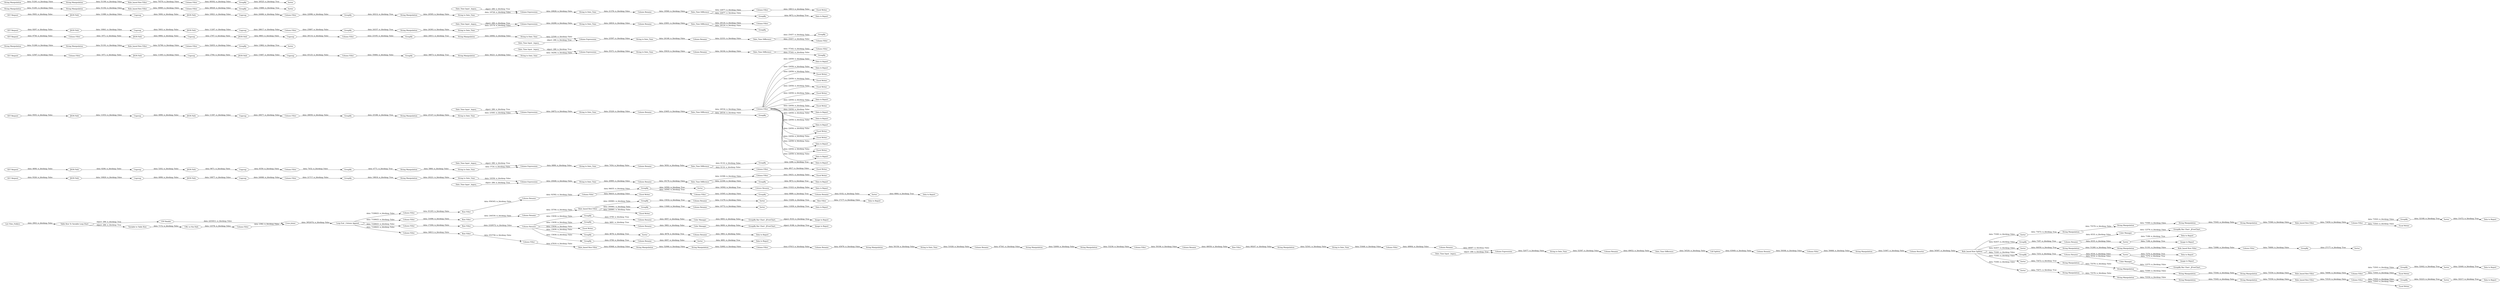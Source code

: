 digraph {
	"-3179005437264135455_816" [label="Column Filter"]
	"-805859090181886726_804" [label="Column Expressions"]
	"9153968794849444861_827" [label="Column Rename"]
	"9153968794849444861_825" [label="GroupBy Bar Chart _JFreeChart_"]
	"-428158609690193753_801" [label="String to Date_Time"]
	"7354953492364409103_998" [label="Column Rename"]
	"1527064803949849344_808" [label="Column Rename"]
	"5707113149951352189_805" [label="Column Filter"]
	"-2340364253656551529_16" [label="String to Date_Time"]
	"-3179005437264135455_832" [label="Column Filter"]
	"-3948419312734437832_813" [label="GET Request"]
	"7354953492364409103_933" [label=GroupBy]
	"-428158609690193753_808" [label="Column Rename"]
	"7236741217189747435_814" [label=GroupBy]
	"-2340364253656551529_19" [label="String Manipulation"]
	"5707113149951352189_814" [label=GroupBy]
	"-3948419312734437832_801" [label="String to Date_Time"]
	"1527064803949849344_804" [label="Column Expressions"]
	"5573379888513085606_800" [label=Ungroup]
	"-3948419312734437832_807" [label="String to Date_Time"]
	"7354953492364409103_984" [label="CSV Reader"]
	"7354953492364409103_853" [label="Column Filter"]
	"7354953492364409103_921" [label="Column Filter"]
	"7354953492364409103_751" [label="Column Rename"]
	"5707113149951352189_802" [label="String Manipulation"]
	"-428158609690193753_804" [label="Column Expressions"]
	"9153968794849444861_824" [label="Color Manager"]
	"7354953492364409103_874" [label="Data to Report"]
	"7354953492364409103_887" [label="Data to Report"]
	"5573379888513085606_807" [label="String to Date_Time"]
	"7354953492364409103_774" [label=Sorter]
	"7354953492364409103_750" [label="Cell Splitter"]
	"7354953492364409103_996" [label="Column Rename"]
	"7354953492364409103_960" [label=GroupBy]
	"7354953492364409103_994" [label="Row Filter"]
	"-2340364253656551529_23" [label="Column Filter"]
	"7354953492364409103_908" [label="Column Filter"]
	"5573379888513085606_808" [label="Column Rename"]
	"7354953492364409103_945" [label=Sorter]
	"5573379888513085606_803" [label="Date_Time Input _legacy_"]
	"7354953492364409103_779" [label="String Manipulation"]
	"7354953492364409103_848" [label="Excel Writer"]
	"1527064803949849344_809" [label="JSON Path"]
	"7354953492364409103_31" [label=GroupBy]
	"7354953492364409103_943" [label=GroupBy]
	"7354953492364409103_990" [label="Row Filter"]
	"1527064803949849344_811" [label="Column Filter"]
	"5573379888513085606_806" [label=Ungroup]
	"7354953492364409103_964" [label="Data to Report"]
	"5707113149951352189_807" [label="String to Date_Time"]
	"7354953492364409103_929" [label="Column Filter"]
	"-2340364253656551529_22" [label="Row Filter"]
	"-805859090181886726_802" [label="String Manipulation"]
	"5707113149951352189_806" [label=Ungroup]
	"7354953492364409103_778" [label="String Manipulation"]
	"1527064803949849344_800" [label=Ungroup]
	"-3948419312734437832_800" [label=Ungroup]
	"7354953492364409103_988" [label="Column Filter"]
	"-2340364253656551529_13" [label="Column Rename"]
	"-3179005437264135455_776" [label="String Manipulation"]
	"5707113149951352189_809" [label="JSON Path"]
	"-3179005437264135455_837" [label="Rule_based Row Filter"]
	"5573379888513085606_812" [label="JSON Path"]
	"-3179005437264135455_846" [label="String Manipulation"]
	"7236741217189747435_809" [label="JSON Path"]
	"7354953492364409103_922" [label=GroupBy]
	"-805859090181886726_812" [label="JSON Path"]
	"7354953492364409103_942" [label="Column Filter"]
	"5707113149951352189_804" [label="Column Expressions"]
	"1569261368859413101_825" [label="GroupBy Bar Chart _JFreeChart_"]
	"7354953492364409103_968" [label="Column Rename"]
	"7354953492364409103_944" [label="Column Rename"]
	"5573379888513085606_813" [label="GET Request"]
	"7354953492364409103_816" [label="Column Filter"]
	"-428158609690193753_803" [label="Date_Time Input _legacy_"]
	"7354953492364409103_878" [label="Excel Writer"]
	"7354953492364409103_829" [label=GroupBy]
	"-2340364253656551529_17" [label="Column Rename"]
	"-3179005437264135455_889" [label="Column Filter"]
	"7354953492364409103_925" [label="Data to Report"]
	"1527064803949849344_802" [label="String Manipulation"]
	"1527064803949849344_806" [label=Ungroup]
	"1569261368859413101_880" [label=Sorter]
	"-3179005437264135455_885" [label="Date_Time Difference"]
	"-2340364253656551529_7" [label="String Manipulation"]
	"7354953492364409103_989" [label="Column Filter"]
	"9153968794849444861_826" [label=GroupBy]
	"7354953492364409103_836" [label="Excel Writer"]
	"7354953492364409103_937" [label="String Manipulation"]
	"7354953492364409103_743" [label="GroupBy Bar Chart _JFreeChart_"]
	"7354953492364409103_951" [label=Sorter]
	"7354953492364409103_741" [label=GroupBy]
	"5573379888513085606_811" [label="Column Filter"]
	"7354953492364409103_917" [label="Excel Writer"]
	"-3179005437264135455_852" [label="String Manipulation"]
	"7354953492364409103_975" [label="Image to Report"]
	"-805859090181886726_814" [label=GroupBy]
	"-3179005437264135455_844" [label=Sorter]
	"5573379888513085606_809" [label="JSON Path"]
	"7236741217189747435_812" [label="JSON Path"]
	"-3179005437264135455_849" [label=Sorter]
	"7354953492364409103_8" [label="Variable to Table Row"]
	"-3179005437264135455_831" [label="Rule_based Row Filter"]
	"7354953492364409103_11" [label="Cross Joiner"]
	"7354953492364409103_810" [label="Date_Time Difference"]
	"7354953492364409103_913" [label=Sorter]
	"-3179005437264135455_810" [label="Date_Time Difference"]
	"7354953492364409103_961" [label="Column Rename"]
	"-428158609690193753_807" [label="String to Date_Time"]
	"7236741217189747435_813" [label="GET Request"]
	"7354953492364409103_948" [label="Column Filter"]
	"-2240095359859578702_808" [label="Column Rename"]
	"7354953492364409103_952" [label="Column Rename"]
	"-3948419312734437832_802" [label="String Manipulation"]
	"-805859090181886726_806" [label=Ungroup]
	"7354953492364409103_10" [label="Column Filter"]
	"-3948419312734437832_811" [label="Column Filter"]
	"1569261368859413101_824" [label="Color Manager"]
	"-428158609690193753_802" [label="String Manipulation"]
	"5707113149951352189_813" [label="GET Request"]
	"7354953492364409103_879" [label="Data to Report"]
	"5707113149951352189_812" [label="JSON Path"]
	"7354953492364409103_993" [label="Row Filter"]
	"-428158609690193753_813" [label="GET Request"]
	"7354953492364409103_830" [label="Excel Writer"]
	"7354953492364409103_916" [label="String Manipulation"]
	"7354953492364409103_954" [label="Excel Writer"]
	"5707113149951352189_801" [label="String to Date_Time"]
	"7354953492364409103_775" [label=Sorter]
	"7354953492364409103_935" [label="Data to Report"]
	"7354953492364409103_3" [label="Column Filter"]
	"7354953492364409103_752" [label="Column Filter"]
	"7354953492364409103_958" [label="Data to Report"]
	"7354953492364409103_927" [label="Date_Time Difference"]
	"-3179005437264135455_884" [label="Column Filter"]
	"-3179005437264135455_896" [label="Column Filter"]
	"-2240095359859578702_804" [label="Column Expressions"]
	"-3179005437264135455_829" [label=GroupBy]
	"-428158609690193753_812" [label="JSON Path"]
	"7354953492364409103_953" [label="Data to Report"]
	"7354953492364409103_979" [label="Excel Writer"]
	"-3948419312734437832_809" [label="JSON Path"]
	"7354953492364409103_985" [label="Loop End _Column Append_"]
	"-3179005437264135455_839" [label="String Manipulation"]
	"7354953492364409103_963" [label="Row Filter"]
	"1527064803949849344_812" [label="JSON Path"]
	"7354953492364409103_869" [label="Image to Report"]
	"7354953492364409103_902" [label="Data to Report"]
	"7354953492364409103_992" [label="Row Filter"]
	"-3179005437264135455_876" [label=GroupBy]
	"7354953492364409103_769" [label="Column Resorter"]
	"5707113149951352189_811" [label="Column Filter"]
	"7236741217189747435_808" [label="Column Rename"]
	"-805859090181886726_813" [label="GET Request"]
	"7354953492364409103_873" [label="Data to Report"]
	"-3179005437264135455_845" [label=Sorter]
	"7354953492364409103_901" [label="Excel Writer"]
	"7354953492364409103_910" [label="String Manipulation"]
	"7354953492364409103_34" [label="Rule_based Row Filter"]
	"1527064803949849344_814" [label=GroupBy]
	"7354953492364409103_768" [label="String Manipulation"]
	"-805859090181886726_807" [label="String to Date_Time"]
	"7354953492364409103_965" [label=Sorter]
	"-2340364253656551529_12" [label="String to Date_Time"]
	"-3179005437264135455_890" [label="Date_Time Difference"]
	"-428158609690193753_800" [label=Ungroup]
	"7354953492364409103_739" [label="Color Manager"]
	"7354953492364409103_966" [label="Column Rename"]
	"7354953492364409103_895" [label="Excel Writer"]
	"7236741217189747435_802" [label="String Manipulation"]
	"-3179005437264135455_850" [label="Rule_based Row Filter"]
	"-3179005437264135455_835" [label=GroupBy]
	"-3948419312734437832_808" [label="Column Rename"]
	"9153968794849444861_880" [label=Sorter]
	"7354953492364409103_931" [label=GroupBy]
	"7236741217189747435_806" [label=Ungroup]
	"-428158609690193753_811" [label="Column Filter"]
	"7354953492364409103_882" [label="Data to Report"]
	"-805859090181886726_801" [label="String to Date_Time"]
	"-3948419312734437832_814" [label=GroupBy]
	"7354953492364409103_967" [label="Column Rename"]
	"-428158609690193753_806" [label=Ungroup]
	"7236741217189747435_804" [label="Column Expressions"]
	"7354953492364409103_740" [label="GroupBy Bar Chart _JFreeChart_"]
	"7354953492364409103_915" [label="String Manipulation"]
	"7354953492364409103_997" [label="Column Rename"]
	"7236741217189747435_801" [label="String to Date_Time"]
	"-3179005437264135455_843" [label=Sorter]
	"-2340364253656551529_15" [label="Column Rename"]
	"7236741217189747435_807" [label="String to Date_Time"]
	"7236741217189747435_803" [label="Date_Time Input _legacy_"]
	"5573379888513085606_804" [label="Column Expressions"]
	"7354953492364409103_894" [label="Data to Report"]
	"7354953492364409103_907" [label="String Manipulation"]
	"7354953492364409103_899" [label="Data to Report"]
	"-3179005437264135455_838" [label="Column Filter"]
	"-3179005437264135455_892" [label=GroupBy]
	"7354953492364409103_32" [label=GroupBy]
	"7354953492364409103_918" [label="Excel Writer"]
	"7354953492364409103_6" [label="Table Row To Variable Loop Start"]
	"5707113149951352189_800" [label=Ungroup]
	"1569261368859413101_826" [label=GroupBy]
	"-2340364253656551529_18" [label="Column Filter"]
	"-2340364253656551529_21" [label="String Manipulation"]
	"7354953492364409103_872" [label="Data to Report"]
	"7354953492364409103_742" [label="Color Manager"]
	"7354953492364409103_35" [label=GroupBy]
	"7354953492364409103_9" [label="URL to File Path"]
	"7354953492364409103_930" [label="String Manipulation"]
	"7354953492364409103_974" [label="Excel Writer"]
	"5707113149951352189_808" [label="Column Rename"]
	"7236741217189747435_800" [label=Ungroup]
	"7354953492364409103_776" [label="String Manipulation"]
	"7354953492364409103_926" [label="Column Filter"]
	"5573379888513085606_814" [label=GroupBy]
	"7354953492364409103_934" [label=Sorter]
	"7354953492364409103_912" [label=GroupBy]
	"1527064803949849344_803" [label="Date_Time Input _legacy_"]
	"7354953492364409103_971" [label=Sorter]
	"7354953492364409103_950" [label="Data to Report"]
	"7354953492364409103_969" [label="Column Rename"]
	"-2340364253656551529_6" [label="String Manipulation"]
	"7354953492364409103_842" [label="Excel Writer"]
	"7354953492364409103_914" [label="Data to Report"]
	"7354953492364409103_924" [label="String Manipulation"]
	"-805859090181886726_809" [label="JSON Path"]
	"7354953492364409103_888" [label="Excel Writer"]
	"-428158609690193753_814" [label=GroupBy]
	"7354953492364409103_843" [label=Sorter]
	"-3948419312734437832_804" [label="Column Expressions"]
	"-3179005437264135455_834" [label="String Manipulation"]
	"7354953492364409103_919" [label="Data to Report"]
	"7354953492364409103_976" [label="Data to Report"]
	"-805859090181886726_811" [label="Column Filter"]
	"-428158609690193753_809" [label="JSON Path"]
	"-805859090181886726_800" [label=Ungroup]
	"-3179005437264135455_886" [label=GroupBy]
	"7354953492364409103_995" [label="Column Filter"]
	"7354953492364409103_875" [label="Data to Report"]
	"7354953492364409103_803" [label="Date_Time Input _legacy_"]
	"7354953492364409103_957" [label=Sorter]
	"-3179005437264135455_847" [label=GroupBy]
	"7354953492364409103_773" [label="Rule_based Row Splitter"]
	"7354953492364409103_936" [label="String Manipulation"]
	"7354953492364409103_962" [label=Sorter]
	"-805859090181886726_803" [label="Date_Time Input _legacy_"]
	"-2340364253656551529_11" [label="Column Rename"]
	"-3179005437264135455_833" [label="String Manipulation"]
	"7354953492364409103_977" [label="Image to Report"]
	"7354953492364409103_939" [label=Sorter]
	"1527064803949849344_807" [label="String to Date_Time"]
	"-3179005437264135455_777" [label="String Manipulation"]
	"7354953492364409103_938" [label="Excel Writer"]
	"-2340364253656551529_2" [label="Rule_based Row Filter"]
	"-3179005437264135455_851" [label="Column Filter"]
	"7354953492364409103_777" [label="String Manipulation"]
	"-3948419312734437832_803" [label="Date_Time Input _legacy_"]
	"7354953492364409103_883" [label="Excel Writer"]
	"1569261368859413101_827" [label="Column Rename"]
	"-3948419312734437832_812" [label="JSON Path"]
	"7354953492364409103_815" [label="Rule_based Row Filter"]
	"-3179005437264135455_897" [label="Date_Time Difference"]
	"-3179005437264135455_891" [label=GroupBy]
	"5707113149951352189_803" [label="Date_Time Input _legacy_"]
	"-3179005437264135455_815" [label="Rule_based Row Filter"]
	"7354953492364409103_928" [label="Rule_based Row Filter"]
	"7354953492364409103_877" [label="Data to Report"]
	"7236741217189747435_811" [label="Column Filter"]
	"-805859090181886726_808" [label="Column Rename"]
	"7354953492364409103_986" [label="Column Filter"]
	"-3179005437264135455_840" [label="String Manipulation"]
	"7354953492364409103_5" [label="List Files_Folders"]
	"-3179005437264135455_853" [label="Column Filter"]
	"7354953492364409103_900" [label="Excel Writer"]
	"7354953492364409103_904" [label="Data to Report"]
	"7354953492364409103_956" [label="Column Rename"]
	"7354953492364409103_970" [label=GroupBy]
	"7354953492364409103_923" [label="Excel Writer"]
	"-3179005437264135455_841" [label=GroupBy]
	"7354953492364409103_978" [label="Data to Report"]
	"7354953492364409103_906" [label=Sorter]
	"5573379888513085606_802" [label="String Manipulation"]
	"7354953492364409103_909" [label="Date_Time Difference"]
	"-3948419312734437832_805" [label="Column Filter"]
	"5573379888513085606_801" [label="String to Date_Time"]
	"7354953492364409103_905" [label="Image to Report"]
	"-2340364253656551529_20" [label="String Manipulation"]
	"7354953492364409103_24" [label="Date_Time Difference"]
	"-2240095359859578702_807" [label="String to Date_Time"]
	"1527064803949849344_813" [label="GET Request"]
	"7354953492364409103_876" [label=GroupBy]
	"-2340364253656551529_9" [label="String Manipulation"]
	"-3948419312734437832_806" [label=Ungroup]
	"7354953492364409103_920" [label="Rule_based Row Filter"]
	"-2340364253656551529_14" [label="Column Filter"]
	"7354953492364409103_949" [label=GroupBy]
	"1527064803949849344_801" [label="String to Date_Time"]
	"-428158609690193753_811" -> "-428158609690193753_814" [label="data: 7432; is_blocking: False"]
	"7236741217189747435_812" -> "7236741217189747435_806" [label="data: 10841; is_blocking: False"]
	"-3179005437264135455_896" -> "7354953492364409103_848" [label="data: 22658; is_blocking: False"]
	"-428158609690193753_807" -> "-428158609690193753_808" [label="data: 7454; is_blocking: False"]
	"7354953492364409103_921" -> "7354953492364409103_917" [label="data: 73503; is_blocking: False"]
	"1527064803949849344_804" -> "1527064803949849344_807" [label="data: 24672; is_blocking: False"]
	"7354953492364409103_942" -> "7354953492364409103_923" [label="data: 94635; is_blocking: False"]
	"7354953492364409103_739" -> "7354953492364409103_743" [label="data: 6693; is_blocking: False"]
	"-3179005437264135455_815" -> "-3179005437264135455_816" [label="data: 72086; is_blocking: False"]
	"-805859090181886726_806" -> "-805859090181886726_809" [label="data: 4999; is_blocking: False"]
	"-3179005437264135455_837" -> "-3179005437264135455_838" [label="data: 59985; is_blocking: False"]
	"7354953492364409103_8" -> "7354953492364409103_9" [label="data: 7172; is_blocking: False"]
	"7354953492364409103_9" -> "7354953492364409103_10" [label="data: 12578; is_blocking: False"]
	"7354953492364409103_773" -> "1569261368859413101_826" [label="data: 75383; is_blocking: False"]
	"1527064803949849344_802" -> "1527064803949849344_801" [label="data: 25147; is_blocking: False"]
	"7354953492364409103_815" -> "7354953492364409103_816" [label="data: 73459; is_blocking: False"]
	"5573379888513085606_812" -> "5573379888513085606_806" [label="data: 11080; is_blocking: False"]
	"1527064803949849344_813" -> "1527064803949849344_812" [label="data: 9505; is_blocking: False"]
	"-3179005437264135455_896" -> "7354953492364409103_874" [label="data: 22658; is_blocking: False"]
	"-805859090181886726_807" -> "-805859090181886726_808" [label="data: 20995; is_blocking: False"]
	"-3948419312734437832_802" -> "-3948419312734437832_801" [label="data: 24082; is_blocking: False"]
	"7354953492364409103_936" -> "7354953492364409103_937" [label="data: 75578; is_blocking: False"]
	"5707113149951352189_811" -> "5707113149951352189_814" [label="data: 35684; is_blocking: False"]
	"-3179005437264135455_896" -> "7354953492364409103_836" [label="data: 22658; is_blocking: False"]
	"7354953492364409103_998" -> "7354953492364409103_942" [label="data: 92582; is_blocking: False"]
	"7354953492364409103_773" -> "9153968794849444861_826" [label="data: 62457; is_blocking: False"]
	"7354953492364409103_775" -> "-3179005437264135455_776" [label="data: 64059; is_blocking: True"]
	"-805859090181886726_811" -> "-805859090181886726_814" [label="data: 21717; is_blocking: False"]
	"9153968794849444861_827" -> "9153968794849444861_880" [label="data: 6535; is_blocking: False"]
	"7354953492364409103_969" -> "7354953492364409103_971" [label="data: 4007; is_blocking: False"]
	"1527064803949849344_812" -> "1527064803949849344_806" [label="data: 11053; is_blocking: False"]
	"1527064803949849344_814" -> "1527064803949849344_802" [label="data: 25186; is_blocking: True"]
	"9153968794849444861_880" -> "7354953492364409103_879" [label="data: 7198; is_blocking: True"]
	"7354953492364409103_34" -> "7354953492364409103_960" [label="data: 200981; is_blocking: False"]
	"5707113149951352189_809" -> "5707113149951352189_800" [label="data: 15487; is_blocking: False"]
	"7236741217189747435_803" -> "7236741217189747435_804" [label="object: 288; is_blocking: True"]
	"1569261368859413101_827" -> "1569261368859413101_824" [label="data: 6534; is_blocking: False"]
	"7354953492364409103_906" -> "7354953492364409103_915" [label="data: 75471; is_blocking: True"]
	"7354953492364409103_968" -> "7354953492364409103_739" [label="data: 4007; is_blocking: False"]
	"7354953492364409103_922" -> "7354953492364409103_913" [label="data: 32223; is_blocking: True"]
	"7354953492364409103_937" -> "7354953492364409103_924" [label="data: 75560; is_blocking: False"]
	"5707113149951352189_813" -> "5707113149951352189_805" [label="data: 12567; is_blocking: False"]
	"5707113149951352189_803" -> "5707113149951352189_804" [label="object: 288; is_blocking: True"]
	"7354953492364409103_773" -> "7354953492364409103_775" [label="data: 62457; is_blocking: False"]
	"-428158609690193753_801" -> "-428158609690193753_804" [label="data: 5724; is_blocking: False"]
	"7354953492364409103_769" -> "7354953492364409103_773" [label="data: 50587; is_blocking: False"]
	"7354953492364409103_963" -> "7354953492364409103_964" [label="data: 17177; is_blocking: False"]
	"-3948419312734437832_808" -> "-3179005437264135455_810" [label="data: 22331; is_blocking: False"]
	"-3179005437264135455_829" -> "-3179005437264135455_843" [label="data: 27177; is_blocking: True"]
	"7354953492364409103_960" -> "7354953492364409103_961" [label="data: 15032; is_blocking: True"]
	"-3179005437264135455_839" -> "-3179005437264135455_840" [label="data: 51261; is_blocking: False"]
	"7354953492364409103_985" -> "7354953492364409103_986" [label="data: 7338925; is_blocking: False"]
	"7354953492364409103_985" -> "7354953492364409103_989" [label="data: 7338925; is_blocking: False"]
	"7236741217189747435_804" -> "7236741217189747435_807" [label="data: 24268; is_blocking: False"]
	"9153968794849444861_880" -> "7354953492364409103_869" [label="data: 7198; is_blocking: True"]
	"7354953492364409103_810" -> "7354953492364409103_853" [label="data: 22306; is_blocking: False"]
	"7354953492364409103_752" -> "7354953492364409103_768" [label="data: 50668; is_blocking: False"]
	"-428158609690193753_814" -> "-428158609690193753_802" [label="data: 4771; is_blocking: True"]
	"7354953492364409103_909" -> "7354953492364409103_908" [label="data: 22677; is_blocking: False"]
	"7354953492364409103_774" -> "7354953492364409103_778" [label="data: 75472; is_blocking: True"]
	"-428158609690193753_813" -> "-428158609690193753_812" [label="data: 4606; is_blocking: False"]
	"7354953492364409103_930" -> "7354953492364409103_928" [label="data: 75559; is_blocking: False"]
	"-3179005437264135455_840" -> "-3179005437264135455_837" [label="data: 51192; is_blocking: False"]
	"5707113149951352189_804" -> "5707113149951352189_807" [label="data: 35371; is_blocking: False"]
	"-3179005437264135455_896" -> "7354953492364409103_894" [label="data: 22658; is_blocking: False"]
	"7354953492364409103_11" -> "7354953492364409103_985" [label="data: 3952074; is_blocking: False"]
	"7354953492364409103_961" -> "7354953492364409103_962" [label="data: 11279; is_blocking: False"]
	"-3179005437264135455_885" -> "-3179005437264135455_886" [label="data: 37242; is_blocking: False"]
	"7354953492364409103_996" -> "7354953492364409103_32" [label="data: 15939; is_blocking: False"]
	"-805859090181886726_814" -> "-805859090181886726_802" [label="data: 19818; is_blocking: True"]
	"-428158609690193753_800" -> "-428158609690193753_811" [label="data: 8359; is_blocking: False"]
	"7354953492364409103_907" -> "7354953492364409103_910" [label="data: 75545; is_blocking: False"]
	"-3948419312734437832_813" -> "-3948419312734437832_805" [label="data: 9756; is_blocking: False"]
	"7236741217189747435_802" -> "7236741217189747435_801" [label="data: 24393; is_blocking: False"]
	"7354953492364409103_908" -> "7354953492364409103_918" [label="data: 18813; is_blocking: False"]
	"7354953492364409103_949" -> "7354953492364409103_944" [label="data: 6889; is_blocking: True"]
	"7354953492364409103_996" -> "7354953492364409103_970" [label="data: 15939; is_blocking: False"]
	"-3179005437264135455_896" -> "7354953492364409103_830" [label="data: 22658; is_blocking: False"]
	"7354953492364409103_829" -> "7354953492364409103_843" [label="data: 32168; is_blocking: True"]
	"-3179005437264135455_835" -> "-3179005437264135455_844" [label="data: 13862; is_blocking: True"]
	"7354953492364409103_816" -> "7354953492364409103_900" [label="data: 73503; is_blocking: False"]
	"-3179005437264135455_896" -> "7354953492364409103_895" [label="data: 22658; is_blocking: False"]
	"-3179005437264135455_776" -> "-3179005437264135455_777" [label="data: 51260; is_blocking: False"]
	"7354953492364409103_909" -> "7354953492364409103_912" [label="data: 22677; is_blocking: False"]
	"7354953492364409103_956" -> "7354953492364409103_957" [label="data: 10772; is_blocking: False"]
	"-3179005437264135455_896" -> "7354953492364409103_873" [label="data: 22658; is_blocking: False"]
	"7354953492364409103_962" -> "7354953492364409103_963" [label="data: 15200; is_blocking: True"]
	"7354953492364409103_965" -> "7354953492364409103_966" [label="data: 4678; is_blocking: True"]
	"-428158609690193753_804" -> "-428158609690193753_807" [label="data: 6899; is_blocking: False"]
	"1569261368859413101_827" -> "1569261368859413101_880" [label="data: 6534; is_blocking: False"]
	"-805859090181886726_813" -> "-805859090181886726_812" [label="data: 9326; is_blocking: False"]
	"1527064803949849344_806" -> "1527064803949849344_809" [label="data: 4999; is_blocking: False"]
	"-2240095359859578702_808" -> "7354953492364409103_24" [label="data: 49652; is_blocking: False"]
	"5707113149951352189_806" -> "5707113149951352189_809" [label="data: 2764; is_blocking: False"]
	"7354953492364409103_876" -> "7354953492364409103_902" [label="data: 9672; is_blocking: True"]
	"1527064803949849344_809" -> "1527064803949849344_800" [label="data: 11367; is_blocking: False"]
	"-3179005437264135455_890" -> "-3179005437264135455_889" [label="data: 26124; is_blocking: False"]
	"7236741217189747435_813" -> "7236741217189747435_812" [label="data: 9297; is_blocking: False"]
	"7354953492364409103_5" -> "7354953492364409103_6" [label="data: 2943; is_blocking: False"]
	"7354953492364409103_927" -> "7354953492364409103_933" [label="data: 8118; is_blocking: False"]
	"9153968794849444861_827" -> "9153968794849444861_824" [label="data: 6535; is_blocking: False"]
	"-3948419312734437832_814" -> "-3948419312734437832_802" [label="data: 24011; is_blocking: True"]
	"7354953492364409103_929" -> "7354953492364409103_938" [label="data: 73503; is_blocking: False"]
	"-2340364253656551529_6" -> "-2340364253656551529_7" [label="data: 52066; is_blocking: False"]
	"7354953492364409103_773" -> "7354953492364409103_939" [label="data: 75383; is_blocking: False"]
	"5707113149951352189_805" -> "5707113149951352189_812" [label="data: 1971; is_blocking: False"]
	"7354953492364409103_916" -> "7354953492364409103_907" [label="data: 75559; is_blocking: False"]
	"-3948419312734437832_812" -> "-3948419312734437832_806" [label="data: 8984; is_blocking: False"]
	"7236741217189747435_814" -> "7236741217189747435_802" [label="data: 24337; is_blocking: True"]
	"5573379888513085606_808" -> "7354953492364409103_909" [label="data: 19560; is_blocking: False"]
	"-3179005437264135455_885" -> "-3179005437264135455_884" [label="data: 37242; is_blocking: False"]
	"-805859090181886726_801" -> "-805859090181886726_804" [label="data: 19358; is_blocking: False"]
	"7354953492364409103_944" -> "7354953492364409103_945" [label="data: 6102; is_blocking: False"]
	"7354953492364409103_993" -> "7354953492364409103_997" [label="data: 244530; is_blocking: False"]
	"-2340364253656551529_23" -> "-2340364253656551529_17" [label="data: 49904; is_blocking: False"]
	"9153968794849444861_824" -> "9153968794849444861_825" [label="data: 12576; is_blocking: False"]
	"7354953492364409103_768" -> "7354953492364409103_769" [label="data: 51907; is_blocking: False"]
	"7354953492364409103_986" -> "7354953492364409103_990" [label="data: 34813; is_blocking: False"]
	"7354953492364409103_742" -> "7354953492364409103_740" [label="data: 6609; is_blocking: False"]
	"7354953492364409103_996" -> "7354953492364409103_741" [label="data: 15939; is_blocking: False"]
	"5707113149951352189_800" -> "5707113149951352189_811" [label="data: 45125; is_blocking: False"]
	"7236741217189747435_809" -> "7236741217189747435_800" [label="data: 11267; is_blocking: False"]
	"1569261368859413101_826" -> "1569261368859413101_827" [label="data: 7253; is_blocking: True"]
	"-805859090181886726_812" -> "-805859090181886726_806" [label="data: 10820; is_blocking: False"]
	"7354953492364409103_32" -> "7354953492364409103_965" [label="data: 4678; is_blocking: True"]
	"7354953492364409103_952" -> "7354953492364409103_950" [label="data: 15323; is_blocking: False"]
	"7354953492364409103_988" -> "7354953492364409103_992" [label="data: 81205; is_blocking: False"]
	"7354953492364409103_31" -> "7354953492364409103_968" [label="data: 4709; is_blocking: True"]
	"-3179005437264135455_896" -> "7354953492364409103_872" [label="data: 22658; is_blocking: False"]
	"1569261368859413101_880" -> "7354953492364409103_905" [label="data: 7270; is_blocking: True"]
	"-3179005437264135455_896" -> "7354953492364409103_875" [label="data: 22658; is_blocking: False"]
	"7354953492364409103_928" -> "7354953492364409103_929" [label="data: 74006; is_blocking: False"]
	"5707113149951352189_812" -> "5707113149951352189_806" [label="data: 11493; is_blocking: False"]
	"5707113149951352189_814" -> "5707113149951352189_802" [label="data: 38873; is_blocking: True"]
	"-3179005437264135455_833" -> "-3179005437264135455_834" [label="data: 51260; is_blocking: False"]
	"1527064803949849344_807" -> "1527064803949849344_808" [label="data: 25220; is_blocking: False"]
	"7354953492364409103_3" -> "-2340364253656551529_2" [label="data: 47818; is_blocking: False"]
	"-3179005437264135455_896" -> "7354953492364409103_842" [label="data: 22658; is_blocking: False"]
	"7354953492364409103_927" -> "7354953492364409103_926" [label="data: 8118; is_blocking: False"]
	"7354953492364409103_929" -> "7354953492364409103_931" [label="data: 73503; is_blocking: False"]
	"7354953492364409103_741" -> "7354953492364409103_967" [label="data: 4681; is_blocking: True"]
	"7354953492364409103_779" -> "7354953492364409103_776" [label="data: 75560; is_blocking: False"]
	"7236741217189747435_800" -> "7236741217189747435_811" [label="data: 28617; is_blocking: False"]
	"-2340364253656551529_21" -> "-2340364253656551529_16" [label="data: 52541; is_blocking: False"]
	"-2340364253656551529_15" -> "-2340364253656551529_22" [label="data: 48059; is_blocking: False"]
	"-3179005437264135455_841" -> "-3179005437264135455_845" [label="data: 15880; is_blocking: True"]
	"1569261368859413101_824" -> "1569261368859413101_825" [label="data: 12575; is_blocking: False"]
	"7354953492364409103_6" -> "7354953492364409103_8" [label="object: 288; is_blocking: True"]
	"7354953492364409103_750" -> "7354953492364409103_751" [label="data: 63949; is_blocking: False"]
	"7354953492364409103_912" -> "7354953492364409103_919" [label="data: 9672; is_blocking: True"]
	"-3179005437264135455_851" -> "-3179005437264135455_847" [label="data: 69302; is_blocking: False"]
	"7354953492364409103_997" -> "7354953492364409103_34" [label="data: 35700; is_blocking: False"]
	"-3179005437264135455_831" -> "-3179005437264135455_832" [label="data: 52760; is_blocking: False"]
	"-2240095359859578702_804" -> "-2240095359859578702_807" [label="data: 52077; is_blocking: False"]
	"-805859090181886726_808" -> "7354953492364409103_810" [label="data: 19179; is_blocking: False"]
	"5573379888513085606_813" -> "5573379888513085606_812" [label="data: 9565; is_blocking: False"]
	"-3179005437264135455_896" -> "7354953492364409103_877" [label="data: 22658; is_blocking: False"]
	"7354953492364409103_777" -> "7354953492364409103_815" [label="data: 75560; is_blocking: False"]
	"-3179005437264135455_897" -> "-3179005437264135455_896" [label="data: 26534; is_blocking: False"]
	"7354953492364409103_931" -> "7354953492364409103_934" [label="data: 32442; is_blocking: True"]
	"-2340364253656551529_13" -> "-2340364253656551529_19" [label="data: 47541; is_blocking: False"]
	"-2340364253656551529_14" -> "-2340364253656551529_11" [label="data: 47815; is_blocking: False"]
	"9153968794849444861_826" -> "9153968794849444861_827" [label="data: 7187; is_blocking: True"]
	"1527064803949849344_803" -> "1527064803949849344_804" [label="object: 288; is_blocking: True"]
	"-3179005437264135455_852" -> "-3179005437264135455_846" [label="data: 51261; is_blocking: False"]
	"5573379888513085606_811" -> "5573379888513085606_814" [label="data: 22098; is_blocking: False"]
	"7354953492364409103_34" -> "7354953492364409103_974" [label="data: 200981; is_blocking: False"]
	"-2340364253656551529_12" -> "-2340364253656551529_13" [label="data: 51028; is_blocking: False"]
	"7354953492364409103_920" -> "7354953492364409103_921" [label="data: 73519; is_blocking: False"]
	"-3179005437264135455_896" -> "7354953492364409103_882" [label="data: 22658; is_blocking: False"]
	"7354953492364409103_921" -> "7354953492364409103_922" [label="data: 73503; is_blocking: False"]
	"7354953492364409103_985" -> "7354953492364409103_995" [label="data: 7338925; is_blocking: False"]
	"7236741217189747435_808" -> "-3179005437264135455_890" [label="data: 23001; is_blocking: False"]
	"7354953492364409103_778" -> "7354953492364409103_779" [label="data: 75579; is_blocking: False"]
	"7354953492364409103_810" -> "7354953492364409103_876" [label="data: 22306; is_blocking: False"]
	"7354953492364409103_924" -> "7354953492364409103_930" [label="data: 75544; is_blocking: False"]
	"7354953492364409103_776" -> "7354953492364409103_777" [label="data: 75545; is_blocking: False"]
	"1527064803949849344_811" -> "1527064803949849344_814" [label="data: 26659; is_blocking: False"]
	"-3179005437264135455_810" -> "-3179005437264135455_876" [label="data: 25457; is_blocking: False"]
	"-3179005437264135455_850" -> "-3179005437264135455_851" [label="data: 70570; is_blocking: False"]
	"7354953492364409103_970" -> "7354953492364409103_969" [label="data: 4709; is_blocking: True"]
	"7354953492364409103_992" -> "7354953492364409103_998" [label="data: 956345; is_blocking: False"]
	"7354953492364409103_994" -> "7354953492364409103_996" [label="data: 2329572; is_blocking: False"]
	"-428158609690193753_803" -> "-428158609690193753_804" [label="object: 288; is_blocking: True"]
	"-805859090181886726_800" -> "-805859090181886726_811" [label="data: 24068; is_blocking: False"]
	"7354953492364409103_816" -> "7354953492364409103_829" [label="data: 73503; is_blocking: False"]
	"5573379888513085606_801" -> "5573379888513085606_804" [label="data: 19728; is_blocking: False"]
	"-3179005437264135455_777" -> "-3179005437264135455_815" [label="data: 51191; is_blocking: False"]
	"-3179005437264135455_896" -> "7354953492364409103_878" [label="data: 22658; is_blocking: False"]
	"-428158609690193753_812" -> "-428158609690193753_806" [label="data: 6206; is_blocking: False"]
	"-805859090181886726_803" -> "-805859090181886726_804" [label="object: 288; is_blocking: True"]
	"1527064803949849344_808" -> "-3179005437264135455_897" [label="data: 23405; is_blocking: False"]
	"5573379888513085606_807" -> "5573379888513085606_808" [label="data: 21376; is_blocking: False"]
	"-2340364253656551529_18" -> "-2340364253656551529_15" [label="data: 50106; is_blocking: False"]
	"-2340364253656551529_2" -> "-2340364253656551529_6" [label="data: 65848; is_blocking: False"]
	"-3179005437264135455_897" -> "-3179005437264135455_892" [label="data: 26534; is_blocking: False"]
	"5573379888513085606_802" -> "5573379888513085606_801" [label="data: 20595; is_blocking: False"]
	"-3179005437264135455_896" -> "7354953492364409103_887" [label="data: 22658; is_blocking: False"]
	"7354953492364409103_971" -> "7354953492364409103_978" [label="data: 4691; is_blocking: True"]
	"7354953492364409103_843" -> "7354953492364409103_899" [label="data: 31472; is_blocking: True"]
	"-805859090181886726_804" -> "-805859090181886726_807" [label="data: 20446; is_blocking: False"]
	"-3948419312734437832_804" -> "-3948419312734437832_807" [label="data: 23597; is_blocking: False"]
	"7354953492364409103_934" -> "7354953492364409103_935" [label="data: 32440; is_blocking: True"]
	"7354953492364409103_966" -> "7354953492364409103_976" [label="data: 3983; is_blocking: False"]
	"-3948419312734437832_806" -> "-3948419312734437832_809" [label="data: 2767; is_blocking: False"]
	"-805859090181886726_809" -> "-805859090181886726_800" [label="data: 10877; is_blocking: False"]
	"-3179005437264135455_838" -> "-3179005437264135455_841" [label="data: 49029; is_blocking: False"]
	"7354953492364409103_6" -> "7354953492364409103_984" [label="object: 288; is_blocking: True"]
	"-3948419312734437832_811" -> "-3948419312734437832_814" [label="data: 23195; is_blocking: False"]
	"7354953492364409103_943" -> "7354953492364409103_951" [label="data: 16592; is_blocking: True"]
	"-3179005437264135455_816" -> "-3179005437264135455_829" [label="data: 70690; is_blocking: False"]
	"7236741217189747435_807" -> "7236741217189747435_808" [label="data: 24816; is_blocking: False"]
	"-3948419312734437832_800" -> "-3948419312734437832_811" [label="data: 26114; is_blocking: False"]
	"5573379888513085606_804" -> "5573379888513085606_807" [label="data: 20828; is_blocking: False"]
	"-3179005437264135455_846" -> "-3179005437264135455_850" [label="data: 51190; is_blocking: False"]
	"7354953492364409103_989" -> "7354953492364409103_993" [label="data: 31696; is_blocking: False"]
	"-3179005437264135455_832" -> "-3179005437264135455_835" [label="data: 52655; is_blocking: False"]
	"7354953492364409103_803" -> "-2240095359859578702_804" [label="object: 288; is_blocking: True"]
	"7354953492364409103_967" -> "7354953492364409103_742" [label="data: 3983; is_blocking: False"]
	"-2340364253656551529_19" -> "-2340364253656551529_20" [label="data: 52609; is_blocking: False"]
	"5707113149951352189_808" -> "-3179005437264135455_885" [label="data: 34104; is_blocking: False"]
	"7354953492364409103_985" -> "7354953492364409103_988" [label="data: 7338925; is_blocking: False"]
	"7354953492364409103_996" -> "7354953492364409103_979" [label="data: 15939; is_blocking: False"]
	"-2340364253656551529_17" -> "-2240095359859578702_804" [label="data: 48087; is_blocking: False"]
	"7354953492364409103_939" -> "7354953492364409103_936" [label="data: 75472; is_blocking: True"]
	"-3179005437264135455_847" -> "-3179005437264135455_849" [label="data: 26525; is_blocking: True"]
	"7354953492364409103_751" -> "7354953492364409103_752" [label="data: 59308; is_blocking: False"]
	"-2340364253656551529_20" -> "-2340364253656551529_18" [label="data: 53236; is_blocking: False"]
	"7354953492364409103_951" -> "7354953492364409103_952" [label="data: 16592; is_blocking: True"]
	"1569261368859413101_880" -> "7354953492364409103_904" [label="data: 7270; is_blocking: True"]
	"-3948419312734437832_805" -> "-3948419312734437832_812" [label="data: 1971; is_blocking: False"]
	"7354953492364409103_942" -> "7354953492364409103_943" [label="data: 94635; is_blocking: False"]
	"7354953492364409103_34" -> "7354953492364409103_35" [label="data: 200981; is_blocking: False"]
	"-428158609690193753_806" -> "-428158609690193753_809" [label="data: 5202; is_blocking: False"]
	"-3948419312734437832_807" -> "-3948419312734437832_808" [label="data: 24146; is_blocking: False"]
	"5573379888513085606_806" -> "5573379888513085606_809" [label="data: 5000; is_blocking: False"]
	"-2340364253656551529_9" -> "-2340364253656551529_12" [label="data: 50159; is_blocking: False"]
	"5707113149951352189_801" -> "5707113149951352189_804" [label="data: 34294; is_blocking: False"]
	"1527064803949849344_800" -> "1527064803949849344_811" [label="data: 29477; is_blocking: False"]
	"7354953492364409103_773" -> "7354953492364409103_774" [label="data: 75383; is_blocking: False"]
	"-3948419312734437832_803" -> "-3948419312734437832_804" [label="object: 288; is_blocking: True"]
	"5573379888513085606_800" -> "5573379888513085606_811" [label="data: 24466; is_blocking: False"]
	"7354953492364409103_740" -> "7354953492364409103_975" [label="object: 9188; is_blocking: True"]
	"7354953492364409103_948" -> "7354953492364409103_949" [label="data: 10595; is_blocking: False"]
	"7236741217189747435_801" -> "7236741217189747435_804" [label="data: 23174; is_blocking: False"]
	"-2340364253656551529_11" -> "-2340364253656551529_9" [label="data: 45979; is_blocking: False"]
	"-3179005437264135455_810" -> "-3179005437264135455_853" [label="data: 25457; is_blocking: False"]
	"-428158609690193753_808" -> "7354953492364409103_927" [label="data: 5650; is_blocking: False"]
	"5707113149951352189_807" -> "5707113149951352189_808" [label="data: 35919; is_blocking: False"]
	"7354953492364409103_926" -> "7354953492364409103_954" [label="data: 4917; is_blocking: False"]
	"7354953492364409103_24" -> "7354953492364409103_750" [label="data: 54520; is_blocking: False"]
	"7354953492364409103_933" -> "7354953492364409103_925" [label="data: 2286; is_blocking: True"]
	"-3179005437264135455_890" -> "-3179005437264135455_891" [label="data: 26124; is_blocking: False"]
	"-3179005437264135455_896" -> "7354953492364409103_883" [label="data: 22658; is_blocking: False"]
	"-2240095359859578702_807" -> "-2240095359859578702_808" [label="data: 52587; is_blocking: False"]
	"-2340364253656551529_7" -> "-2340364253656551529_14" [label="data: 52692; is_blocking: False"]
	"7354953492364409103_853" -> "7354953492364409103_901" [label="data: 18431; is_blocking: False"]
	"-3179005437264135455_896" -> "7354953492364409103_888" [label="data: 22658; is_blocking: False"]
	"-3948419312734437832_801" -> "-3948419312734437832_804" [label="data: 22509; is_blocking: False"]
	"7354953492364409103_915" -> "7354953492364409103_916" [label="data: 75578; is_blocking: False"]
	"7354953492364409103_957" -> "7354953492364409103_958" [label="data: 11839; is_blocking: True"]
	"7354953492364409103_984" -> "7354953492364409103_11" [label="data: 2253011; is_blocking: False"]
	"7354953492364409103_10" -> "7354953492364409103_11" [label="data: 2382; is_blocking: False"]
	"7354953492364409103_996" -> "7354953492364409103_31" [label="data: 15939; is_blocking: False"]
	"7354953492364409103_910" -> "7354953492364409103_920" [label="data: 75559; is_blocking: False"]
	"5573379888513085606_809" -> "5573379888513085606_800" [label="data: 10921; is_blocking: False"]
	"-2340364253656551529_16" -> "-2340364253656551529_23" [label="data: 53446; is_blocking: False"]
	"5573379888513085606_814" -> "5573379888513085606_802" [label="data: 20212; is_blocking: True"]
	"-3179005437264135455_834" -> "-3179005437264135455_831" [label="data: 51191; is_blocking: False"]
	"-805859090181886726_802" -> "-805859090181886726_801" [label="data: 20221; is_blocking: False"]
	"-428158609690193753_802" -> "-428158609690193753_801" [label="data: 5860; is_blocking: False"]
	"-3948419312734437832_809" -> "-3948419312734437832_800" [label="data: 8863; is_blocking: False"]
	"5573379888513085606_803" -> "5573379888513085606_804" [label="object: 288; is_blocking: True"]
	"7354953492364409103_743" -> "7354953492364409103_977" [label="object: 9103; is_blocking: True"]
	"7354953492364409103_990" -> "7354953492364409103_3" [label="data: 653758; is_blocking: False"]
	"7354953492364409103_995" -> "7354953492364409103_994" [label="data: 17204; is_blocking: False"]
	"7354953492364409103_943" -> "7354953492364409103_948" [label="data: 16592; is_blocking: True"]
	"7354953492364409103_773" -> "7354953492364409103_906" [label="data: 75383; is_blocking: False"]
	"1527064803949849344_801" -> "1527064803949849344_804" [label="data: 23585; is_blocking: False"]
	"5707113149951352189_802" -> "5707113149951352189_801" [label="data: 36221; is_blocking: False"]
	"7236741217189747435_806" -> "7236741217189747435_809" [label="data: 5003; is_blocking: False"]
	"7236741217189747435_811" -> "7236741217189747435_814" [label="data: 25897; is_blocking: False"]
	"7354953492364409103_913" -> "7354953492364409103_914" [label="data: 32217; is_blocking: True"]
	"-2340364253656551529_22" -> "-2340364253656551529_21" [label="data: 69247; is_blocking: False"]
	"7354953492364409103_945" -> "7354953492364409103_953" [label="data: 6864; is_blocking: True"]
	"7354953492364409103_35" -> "7354953492364409103_956" [label="data: 11840; is_blocking: True"]
	"-428158609690193753_809" -> "-428158609690193753_800" [label="data: 9871; is_blocking: False"]
	rankdir=LR
}
